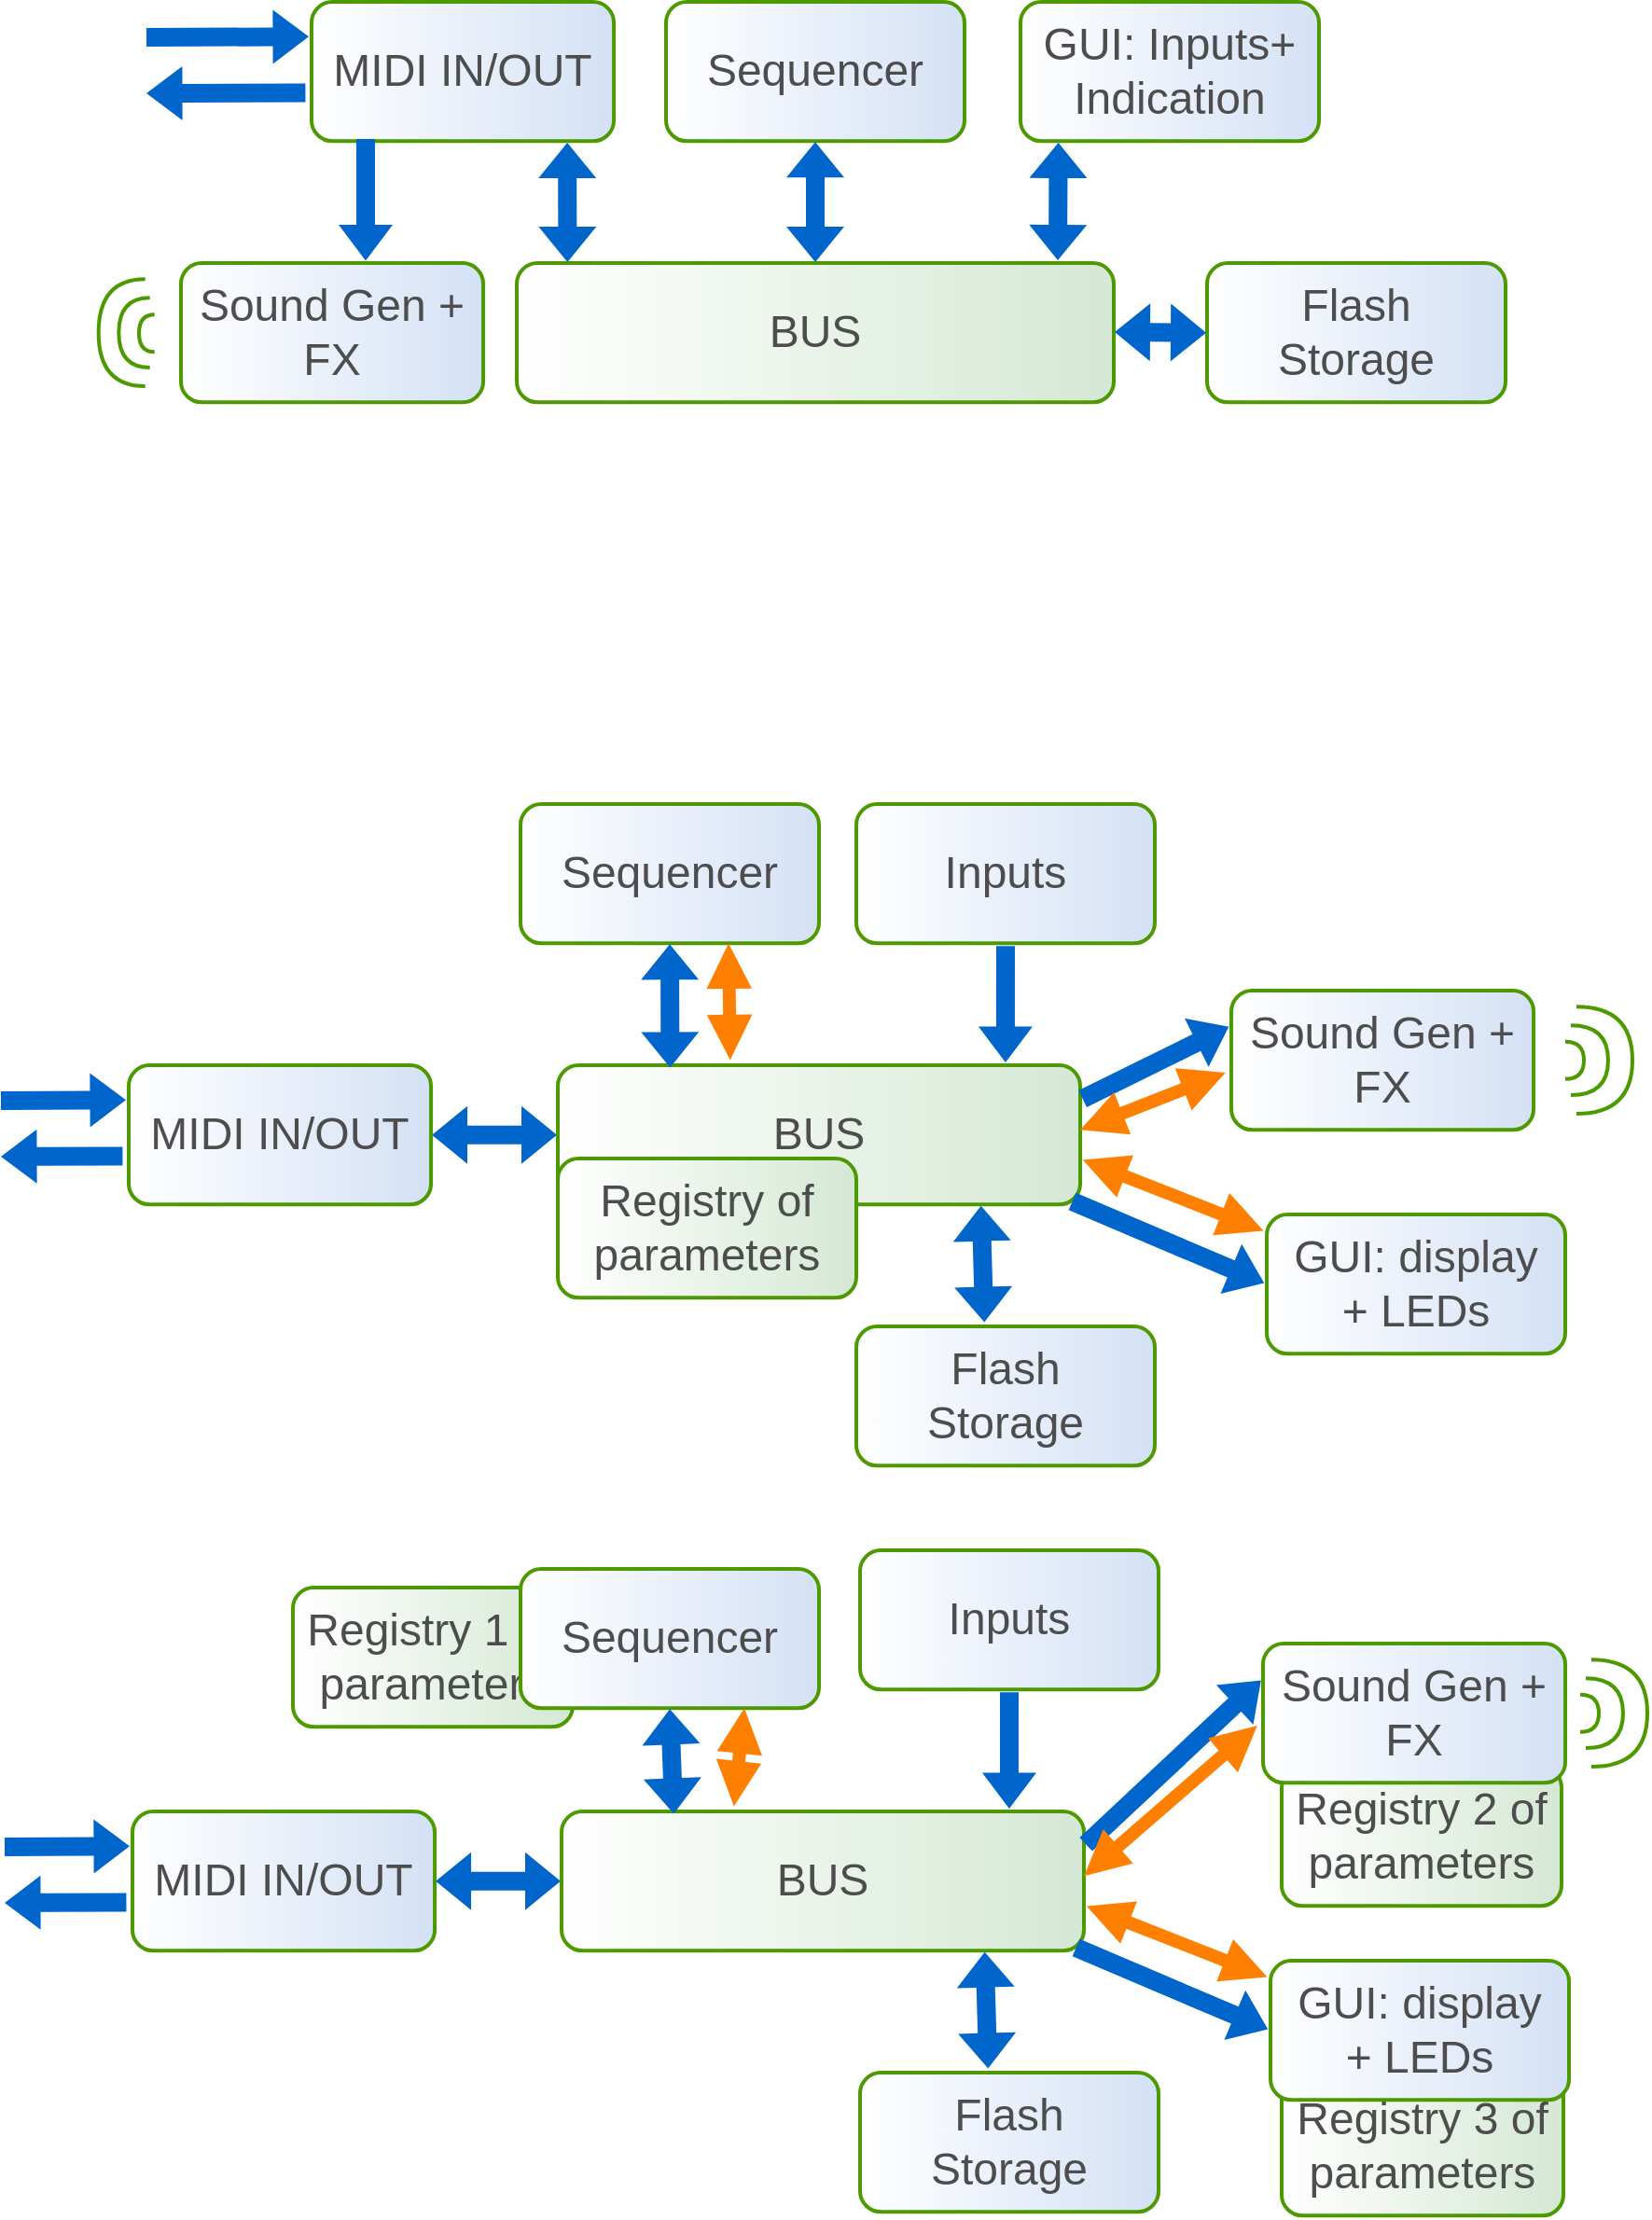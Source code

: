 <mxfile compressed="true" version="26.0.11"><diagram name="Page-1" id="eG5tvo9UgwHiR6DEYF9L"><mxGraphModel dx="954" dy="477" grid="1" gridSize="10" guides="1" tooltips="1" connect="1" arrows="1" fold="1" page="1" pageScale="1" pageWidth="1169" pageHeight="827" math="0" shadow="0"><root><mxCell id="0"/><mxCell id="1" parent="0"/><mxCell id="r1k9Vs8_axK-B9l9-zTd-73" value="Registry 1 of&lt;br&gt;parameters" style="rounded=1;whiteSpace=wrap;html=1;shadow=0;strokeWidth=2;fillColor=#D5E8D4;gradientColor=#ffffff;fontFamily=Helvetica;fontSize=24;align=center;strokeColor=#4D9900;gradientDirection=west;fontColor=#4D4D4D;" vertex="1" parent="1"><mxGeometry x="220" y="890" width="150" height="74.67" as="geometry"/></mxCell><mxCell id="r1k9Vs8_axK-B9l9-zTd-72" value="Registry 3 of&lt;br&gt;parameters" style="rounded=1;whiteSpace=wrap;html=1;shadow=0;strokeWidth=2;fillColor=#D5E8D4;gradientColor=#ffffff;fontFamily=Helvetica;fontSize=24;align=center;strokeColor=#4D9900;gradientDirection=west;fontColor=#4D4D4D;" vertex="1" parent="1"><mxGeometry x="750" y="1152" width="151" height="74.67" as="geometry"/></mxCell><mxCell id="r1k9Vs8_axK-B9l9-zTd-71" value="Registry 2 of&lt;br&gt;parameters" style="rounded=1;whiteSpace=wrap;html=1;shadow=0;strokeWidth=2;fillColor=#D5E8D4;gradientColor=#ffffff;fontFamily=Helvetica;fontSize=24;align=center;strokeColor=#4D9900;gradientDirection=west;fontColor=#4D4D4D;" vertex="1" parent="1"><mxGeometry x="750" y="986" width="150" height="74.67" as="geometry"/></mxCell><mxCell id="TZSDHcv375y_gvkYPDKj-7" value="MIDI IN/OUT" style="rounded=1;whiteSpace=wrap;html=1;shadow=0;strokeWidth=2;fillColor=#D4E1F5;gradientColor=#ffffff;fontFamily=Helvetica;fontSize=24;align=center;strokeColor=#4D9900;gradientDirection=west;fontColor=#4D4D4D;" parent="1" vertex="1"><mxGeometry x="229.996" y="40.002" width="162.036" height="74.667" as="geometry"/></mxCell><mxCell id="TZSDHcv375y_gvkYPDKj-8" value="Sound Gen + FX" style="rounded=1;whiteSpace=wrap;html=1;shadow=0;strokeWidth=2;fillColor=#D4E1F5;gradientColor=#ffffff;fontFamily=Helvetica;fontSize=24;align=center;strokeColor=#4D9900;gradientDirection=west;fontColor=#4D4D4D;" parent="1" vertex="1"><mxGeometry x="159.996" y="180" width="162.036" height="74.667" as="geometry"/></mxCell><mxCell id="TZSDHcv375y_gvkYPDKj-10" value="BUS" style="rounded=1;whiteSpace=wrap;html=1;shadow=0;strokeWidth=2;fillColor=#D5E8D4;gradientColor=#ffffff;fontFamily=Helvetica;fontSize=24;align=center;strokeColor=#4D9900;gradientDirection=west;fontColor=#4D4D4D;" parent="1" vertex="1"><mxGeometry x="340" y="180" width="320" height="74.67" as="geometry"/></mxCell><mxCell id="TZSDHcv375y_gvkYPDKj-12" value="Flash&lt;br&gt;Storage" style="rounded=1;whiteSpace=wrap;html=1;shadow=0;strokeWidth=2;fillColor=#D4E1F5;gradientColor=#ffffff;fontFamily=Helvetica;fontSize=24;align=center;strokeColor=#4D9900;gradientDirection=west;fontColor=#4D4D4D;" parent="1" vertex="1"><mxGeometry x="710" y="180" width="160" height="74.67" as="geometry"/></mxCell><mxCell id="TZSDHcv375y_gvkYPDKj-13" value="GUI: Inputs+&lt;br&gt;I&lt;span style=&quot;background-color: transparent; color: light-dark(rgb(77, 77, 77), rgb(171, 171, 171));&quot;&gt;ndication&lt;/span&gt;" style="rounded=1;whiteSpace=wrap;html=1;shadow=0;strokeWidth=2;fillColor=#D4E1F5;gradientColor=#ffffff;fontFamily=Helvetica;fontSize=24;align=center;strokeColor=#4D9900;gradientDirection=west;fontColor=#4D4D4D;" parent="1" vertex="1"><mxGeometry x="610" y="40" width="160" height="74.67" as="geometry"/></mxCell><mxCell id="Whw1uoBwT5rwK0WxoIqT-2" style="edgeStyle=none;rounded=0;html=1;shadow=0;endArrow=blockThin;endFill=1;jettySize=auto;orthogonalLoop=1;strokeWidth=3;fontFamily=Helvetica;fontSize=18;align=center;shape=flexArrow;strokeColor=none;fillColor=#0066CC;endWidth=16;endSize=5.42;width=8;sourcePerimeterSpacing=-2;dashed=1;fontColor=#4D4D4D;entryX=0;entryY=0.25;entryDx=0;entryDy=0;" parent="1" target="TZSDHcv375y_gvkYPDKj-7" edge="1"><mxGeometry relative="1" as="geometry"><mxPoint x="140" y="59" as="sourcePoint"/><mxPoint x="139.79" y="249.78" as="targetPoint"/></mxGeometry></mxCell><mxCell id="Whw1uoBwT5rwK0WxoIqT-3" style="edgeStyle=none;rounded=0;html=1;shadow=0;endArrow=blockThin;endFill=1;jettySize=auto;orthogonalLoop=1;strokeWidth=3;fontFamily=Helvetica;fontSize=18;align=center;shape=flexArrow;strokeColor=none;fillColor=#0066CC;endWidth=16;endSize=5.42;width=8;sourcePerimeterSpacing=-2;dashed=1;fontColor=#4D4D4D;exitX=-0.011;exitY=0.653;exitDx=0;exitDy=0;exitPerimeter=0;" parent="1" source="TZSDHcv375y_gvkYPDKj-7" edge="1"><mxGeometry relative="1" as="geometry"><mxPoint x="140" y="279.78" as="sourcePoint"/><mxPoint x="140" y="89" as="targetPoint"/></mxGeometry></mxCell><mxCell id="Whw1uoBwT5rwK0WxoIqT-10" style="edgeStyle=none;rounded=0;html=1;shadow=0;endArrow=blockThin;endFill=1;jettySize=auto;orthogonalLoop=1;strokeWidth=3;fontFamily=Helvetica;fontSize=18;align=center;shape=flexArrow;strokeColor=none;fillColor=#0066CC;endWidth=16;endSize=5.42;width=8;sourcePerimeterSpacing=-2;dashed=1;fontColor=#4D4D4D;exitX=0.179;exitY=0.964;exitDx=0;exitDy=0;exitPerimeter=0;entryX=0.611;entryY=0.003;entryDx=0;entryDy=0;entryPerimeter=0;" parent="1" source="TZSDHcv375y_gvkYPDKj-7" target="TZSDHcv375y_gvkYPDKj-8" edge="1"><mxGeometry relative="1" as="geometry"><mxPoint x="260" y="120" as="sourcePoint"/><mxPoint x="181" y="240" as="targetPoint"/></mxGeometry></mxCell><mxCell id="Whw1uoBwT5rwK0WxoIqT-13" value="Sequencer" style="rounded=1;whiteSpace=wrap;html=1;shadow=0;strokeWidth=2;fillColor=#D4E1F5;gradientColor=#ffffff;fontFamily=Helvetica;fontSize=24;align=center;strokeColor=#4D9900;gradientDirection=west;fontColor=#4D4D4D;" parent="1" vertex="1"><mxGeometry x="420" y="40" width="160" height="74.67" as="geometry"/></mxCell><mxCell id="r1k9Vs8_axK-B9l9-zTd-3" value="" style="shape=flexArrow;endArrow=classic;startArrow=classic;html=1;rounded=0;fillColor=#0066CC;strokeColor=none;exitX=0.846;exitY=1.004;exitDx=0;exitDy=0;exitPerimeter=0;entryX=0.085;entryY=0;entryDx=0;entryDy=0;entryPerimeter=0;" edge="1" parent="1" source="TZSDHcv375y_gvkYPDKj-7" target="TZSDHcv375y_gvkYPDKj-10"><mxGeometry width="100" height="100" relative="1" as="geometry"><mxPoint x="280" y="310" as="sourcePoint"/><mxPoint x="390" y="180" as="targetPoint"/></mxGeometry></mxCell><mxCell id="r1k9Vs8_axK-B9l9-zTd-4" value="" style="shape=flexArrow;endArrow=classic;startArrow=classic;html=1;rounded=0;fillColor=#0066CC;strokeColor=none;entryX=0.5;entryY=1;entryDx=0;entryDy=0;" edge="1" parent="1" source="TZSDHcv375y_gvkYPDKj-10" target="Whw1uoBwT5rwK0WxoIqT-13"><mxGeometry width="100" height="100" relative="1" as="geometry"><mxPoint x="490" y="130" as="sourcePoint"/><mxPoint x="370" y="140" as="targetPoint"/></mxGeometry></mxCell><mxCell id="r1k9Vs8_axK-B9l9-zTd-5" value="" style="shape=flexArrow;endArrow=classic;startArrow=classic;html=1;rounded=0;fillColor=#0066CC;strokeColor=none;exitX=0;exitY=0.5;exitDx=0;exitDy=0;" edge="1" parent="1" source="TZSDHcv375y_gvkYPDKj-12"><mxGeometry width="100" height="100" relative="1" as="geometry"><mxPoint x="460" y="360" as="sourcePoint"/><mxPoint x="660" y="217" as="targetPoint"/></mxGeometry></mxCell><mxCell id="r1k9Vs8_axK-B9l9-zTd-18" value="" style="group;rotation=-180;" vertex="1" connectable="0" parent="1"><mxGeometry x="120" y="188.67" width="30" height="57.33" as="geometry"/></mxCell><mxCell id="r1k9Vs8_axK-B9l9-zTd-6" value="" style="shape=requiredInterface;html=1;verticalLabelPosition=bottom;sketch=0;strokeWidth=2;fillColor=none;strokeColor=light-dark(#4d9900, #ededed);rotation=-180;" vertex="1" parent="r1k9Vs8_axK-B9l9-zTd-18"><mxGeometry x="17.5" y="19.0" width="8.333" height="20.0" as="geometry"/></mxCell><mxCell id="r1k9Vs8_axK-B9l9-zTd-8" value="" style="shape=requiredInterface;html=1;verticalLabelPosition=bottom;sketch=0;strokeWidth=2;fillColor=none;strokeColor=light-dark(#4d9900, #ededed);rotation=-180;" vertex="1" parent="r1k9Vs8_axK-B9l9-zTd-18"><mxGeometry x="6.667" y="10.0" width="16.667" height="37.33" as="geometry"/></mxCell><mxCell id="r1k9Vs8_axK-B9l9-zTd-9" value="" style="shape=requiredInterface;html=1;verticalLabelPosition=bottom;sketch=0;strokeWidth=2;fillColor=none;strokeColor=light-dark(#4d9900, #ededed);rotation=-180;" vertex="1" parent="r1k9Vs8_axK-B9l9-zTd-18"><mxGeometry x="-4.167" width="25" height="57.33" as="geometry"/></mxCell><mxCell id="r1k9Vs8_axK-B9l9-zTd-23" value="MIDI IN/OUT" style="rounded=1;whiteSpace=wrap;html=1;shadow=0;strokeWidth=2;fillColor=#D4E1F5;gradientColor=#ffffff;fontFamily=Helvetica;fontSize=24;align=center;strokeColor=#4D9900;gradientDirection=west;fontColor=#4D4D4D;" vertex="1" parent="1"><mxGeometry x="131.996" y="610.002" width="162.036" height="74.667" as="geometry"/></mxCell><mxCell id="r1k9Vs8_axK-B9l9-zTd-24" value="Sound Gen + FX" style="rounded=1;whiteSpace=wrap;html=1;shadow=0;strokeWidth=2;fillColor=#D4E1F5;gradientColor=#ffffff;fontFamily=Helvetica;fontSize=24;align=center;strokeColor=#4D9900;gradientDirection=west;fontColor=#4D4D4D;" vertex="1" parent="1"><mxGeometry x="723.006" y="570" width="162.036" height="74.667" as="geometry"/></mxCell><mxCell id="r1k9Vs8_axK-B9l9-zTd-25" value="BUS" style="rounded=1;whiteSpace=wrap;html=1;shadow=0;strokeWidth=2;fillColor=#D5E8D4;gradientColor=#ffffff;fontFamily=Helvetica;fontSize=24;align=center;strokeColor=#4D9900;gradientDirection=west;fontColor=#4D4D4D;" vertex="1" parent="1"><mxGeometry x="362" y="610" width="280" height="74.67" as="geometry"/></mxCell><mxCell id="r1k9Vs8_axK-B9l9-zTd-26" value="Flash&lt;br&gt;Storage" style="rounded=1;whiteSpace=wrap;html=1;shadow=0;strokeWidth=2;fillColor=#D4E1F5;gradientColor=#ffffff;fontFamily=Helvetica;fontSize=24;align=center;strokeColor=#4D9900;gradientDirection=west;fontColor=#4D4D4D;" vertex="1" parent="1"><mxGeometry x="522" y="750" width="160" height="74.67" as="geometry"/></mxCell><mxCell id="r1k9Vs8_axK-B9l9-zTd-27" value="GUI: display &lt;br&gt;+ LEDs" style="rounded=1;whiteSpace=wrap;html=1;shadow=0;strokeWidth=2;fillColor=#D4E1F5;gradientColor=#ffffff;fontFamily=Helvetica;fontSize=24;align=center;strokeColor=#4D9900;gradientDirection=west;fontColor=#4D4D4D;" vertex="1" parent="1"><mxGeometry x="742" y="690" width="160" height="74.67" as="geometry"/></mxCell><mxCell id="r1k9Vs8_axK-B9l9-zTd-28" style="edgeStyle=none;rounded=0;html=1;shadow=0;endArrow=blockThin;endFill=1;jettySize=auto;orthogonalLoop=1;strokeWidth=3;fontFamily=Helvetica;fontSize=18;align=center;shape=flexArrow;strokeColor=none;fillColor=#0066CC;endWidth=16;endSize=5.42;width=8;sourcePerimeterSpacing=-2;dashed=1;fontColor=#4D4D4D;entryX=0;entryY=0.25;entryDx=0;entryDy=0;" edge="1" parent="1" target="r1k9Vs8_axK-B9l9-zTd-23"><mxGeometry relative="1" as="geometry"><mxPoint x="62" y="629" as="sourcePoint"/><mxPoint x="141.79" y="679.78" as="targetPoint"/></mxGeometry></mxCell><mxCell id="r1k9Vs8_axK-B9l9-zTd-29" style="edgeStyle=none;rounded=0;html=1;shadow=0;endArrow=blockThin;endFill=1;jettySize=auto;orthogonalLoop=1;strokeWidth=3;fontFamily=Helvetica;fontSize=18;align=center;shape=flexArrow;strokeColor=none;fillColor=#0066CC;endWidth=16;endSize=5.42;width=8;sourcePerimeterSpacing=-2;dashed=1;fontColor=#4D4D4D;exitX=-0.011;exitY=0.653;exitDx=0;exitDy=0;exitPerimeter=0;" edge="1" parent="1" source="r1k9Vs8_axK-B9l9-zTd-23"><mxGeometry relative="1" as="geometry"><mxPoint x="142" y="709.78" as="sourcePoint"/><mxPoint x="62" y="659" as="targetPoint"/></mxGeometry></mxCell><mxCell id="r1k9Vs8_axK-B9l9-zTd-30" style="edgeStyle=none;rounded=0;html=1;shadow=0;endArrow=blockThin;endFill=1;jettySize=auto;orthogonalLoop=1;strokeWidth=3;fontFamily=Helvetica;fontSize=18;align=center;shape=flexArrow;strokeColor=none;fillColor=#0066CC;endWidth=16;endSize=5.42;width=8;sourcePerimeterSpacing=-2;dashed=1;fontColor=#4D4D4D;entryX=0;entryY=0.25;entryDx=0;entryDy=0;exitX=1;exitY=0.25;exitDx=0;exitDy=0;" edge="1" parent="1" source="r1k9Vs8_axK-B9l9-zTd-25" target="r1k9Vs8_axK-B9l9-zTd-24"><mxGeometry relative="1" as="geometry"><mxPoint x="522" y="638" as="sourcePoint"/><mxPoint x="562" y="637.35" as="targetPoint"/></mxGeometry></mxCell><mxCell id="r1k9Vs8_axK-B9l9-zTd-31" value="Sequencer" style="rounded=1;whiteSpace=wrap;html=1;shadow=0;strokeWidth=2;fillColor=#D4E1F5;gradientColor=#ffffff;fontFamily=Helvetica;fontSize=24;align=center;strokeColor=#4D9900;gradientDirection=west;fontColor=#4D4D4D;" vertex="1" parent="1"><mxGeometry x="342" y="470" width="160" height="74.67" as="geometry"/></mxCell><mxCell id="r1k9Vs8_axK-B9l9-zTd-32" value="Inputs" style="rounded=1;whiteSpace=wrap;html=1;shadow=0;strokeWidth=2;fillColor=#D4E1F5;gradientColor=#ffffff;fontFamily=Helvetica;fontSize=24;align=center;strokeColor=#4D9900;gradientDirection=west;fontColor=#4D4D4D;" vertex="1" parent="1"><mxGeometry x="522" y="470" width="160" height="74.67" as="geometry"/></mxCell><mxCell id="r1k9Vs8_axK-B9l9-zTd-33" style="edgeStyle=none;rounded=0;html=1;shadow=0;endArrow=blockThin;endFill=1;jettySize=auto;orthogonalLoop=1;strokeWidth=3;fontFamily=Helvetica;fontSize=18;align=center;shape=flexArrow;strokeColor=none;fillColor=#0066CC;endWidth=16;endSize=5.42;width=8;sourcePerimeterSpacing=-2;dashed=1;fontColor=#4D4D4D;entryX=0.857;entryY=0;entryDx=0;entryDy=0;entryPerimeter=0;exitX=0.5;exitY=1;exitDx=0;exitDy=0;" edge="1" parent="1" source="r1k9Vs8_axK-B9l9-zTd-32" target="r1k9Vs8_axK-B9l9-zTd-25"><mxGeometry relative="1" as="geometry"><mxPoint x="662" y="560" as="sourcePoint"/><mxPoint x="662" y="570" as="targetPoint"/></mxGeometry></mxCell><mxCell id="r1k9Vs8_axK-B9l9-zTd-34" value="" style="shape=flexArrow;endArrow=classic;startArrow=classic;html=1;rounded=0;fillColor=#0066CC;strokeColor=none;entryX=0;entryY=0.5;entryDx=0;entryDy=0;exitX=1;exitY=0.5;exitDx=0;exitDy=0;" edge="1" parent="1" source="r1k9Vs8_axK-B9l9-zTd-23" target="r1k9Vs8_axK-B9l9-zTd-25"><mxGeometry width="100" height="100" relative="1" as="geometry"><mxPoint x="282" y="740" as="sourcePoint"/><mxPoint x="342" y="730" as="targetPoint"/></mxGeometry></mxCell><mxCell id="r1k9Vs8_axK-B9l9-zTd-35" value="" style="shape=flexArrow;endArrow=classic;startArrow=classic;html=1;rounded=0;fillColor=#0066CC;strokeColor=none;entryX=0.5;entryY=1;entryDx=0;entryDy=0;exitX=0.215;exitY=0.023;exitDx=0;exitDy=0;exitPerimeter=0;" edge="1" parent="1" source="r1k9Vs8_axK-B9l9-zTd-25" target="r1k9Vs8_axK-B9l9-zTd-31"><mxGeometry width="100" height="100" relative="1" as="geometry"><mxPoint x="492" y="560" as="sourcePoint"/><mxPoint x="372" y="570" as="targetPoint"/></mxGeometry></mxCell><mxCell id="r1k9Vs8_axK-B9l9-zTd-36" value="" style="shape=flexArrow;endArrow=classic;startArrow=classic;html=1;rounded=0;fillColor=#0066CC;strokeColor=none;exitX=0.429;exitY=-0.023;exitDx=0;exitDy=0;entryX=0.81;entryY=1.002;entryDx=0;entryDy=0;entryPerimeter=0;exitPerimeter=0;" edge="1" parent="1" source="r1k9Vs8_axK-B9l9-zTd-26" target="r1k9Vs8_axK-B9l9-zTd-25"><mxGeometry width="100" height="100" relative="1" as="geometry"><mxPoint x="462" y="790" as="sourcePoint"/><mxPoint x="462" y="730" as="targetPoint"/></mxGeometry></mxCell><mxCell id="r1k9Vs8_axK-B9l9-zTd-37" value="Registry of&lt;br&gt;parameters" style="rounded=1;whiteSpace=wrap;html=1;shadow=0;strokeWidth=2;fillColor=#D5E8D4;gradientColor=#ffffff;fontFamily=Helvetica;fontSize=24;align=center;strokeColor=#4D9900;gradientDirection=west;fontColor=#4D4D4D;" vertex="1" parent="1"><mxGeometry x="362" y="660" width="160" height="74.67" as="geometry"/></mxCell><mxCell id="r1k9Vs8_axK-B9l9-zTd-38" style="edgeStyle=none;rounded=0;html=1;shadow=0;endArrow=blockThin;endFill=1;jettySize=auto;orthogonalLoop=1;strokeWidth=3;fontFamily=Helvetica;fontSize=18;align=center;shape=flexArrow;strokeColor=none;fillColor=#0066CC;endWidth=16;endSize=5.42;width=8;sourcePerimeterSpacing=-2;dashed=1;fontColor=#4D4D4D;entryX=0;entryY=0.5;entryDx=0;entryDy=0;exitX=0.98;exitY=0.97;exitDx=0;exitDy=0;exitPerimeter=0;" edge="1" parent="1" source="r1k9Vs8_axK-B9l9-zTd-25" target="r1k9Vs8_axK-B9l9-zTd-27"><mxGeometry relative="1" as="geometry"><mxPoint x="632" y="680" as="sourcePoint"/><mxPoint x="632" y="740" as="targetPoint"/></mxGeometry></mxCell><mxCell id="r1k9Vs8_axK-B9l9-zTd-40" value="" style="group" vertex="1" connectable="0" parent="1"><mxGeometry x="902" y="578.67" width="36" height="57.33" as="geometry"/></mxCell><mxCell id="r1k9Vs8_axK-B9l9-zTd-41" value="" style="shape=requiredInterface;html=1;verticalLabelPosition=bottom;sketch=0;strokeWidth=2;fillColor=none;strokeColor=light-dark(#4d9900, #ededed);" vertex="1" parent="r1k9Vs8_axK-B9l9-zTd-40"><mxGeometry y="18.66" width="10" height="20" as="geometry"/></mxCell><mxCell id="r1k9Vs8_axK-B9l9-zTd-42" value="" style="shape=requiredInterface;html=1;verticalLabelPosition=bottom;sketch=0;strokeWidth=2;fillColor=none;strokeColor=light-dark(#4d9900, #ededed);" vertex="1" parent="r1k9Vs8_axK-B9l9-zTd-40"><mxGeometry x="3" y="9.99" width="20" height="37.33" as="geometry"/></mxCell><mxCell id="r1k9Vs8_axK-B9l9-zTd-43" value="" style="shape=requiredInterface;html=1;verticalLabelPosition=bottom;sketch=0;strokeWidth=2;fillColor=none;strokeColor=light-dark(#4d9900, #ededed);" vertex="1" parent="r1k9Vs8_axK-B9l9-zTd-40"><mxGeometry x="6" width="30" height="57.33" as="geometry"/></mxCell><mxCell id="r1k9Vs8_axK-B9l9-zTd-44" value="" style="endArrow=block;startArrow=block;html=1;rounded=0;exitX=-0.011;exitY=0.117;exitDx=0;exitDy=0;strokeColor=#FF8000;strokeWidth=7;startFill=1;endFill=1;entryX=1.005;entryY=0.679;entryDx=0;entryDy=0;entryPerimeter=0;exitPerimeter=0;" edge="1" parent="1" source="r1k9Vs8_axK-B9l9-zTd-27" target="r1k9Vs8_axK-B9l9-zTd-25"><mxGeometry width="50" height="50" relative="1" as="geometry"><mxPoint x="885" y="765" as="sourcePoint"/><mxPoint x="938" y="700" as="targetPoint"/></mxGeometry></mxCell><mxCell id="r1k9Vs8_axK-B9l9-zTd-45" value="" style="endArrow=block;startArrow=block;html=1;rounded=0;exitX=0.33;exitY=-0.037;exitDx=0;exitDy=0;strokeColor=#FF8000;strokeWidth=7;startFill=1;endFill=1;entryX=1.005;entryY=0.679;entryDx=0;entryDy=0;entryPerimeter=0;exitPerimeter=0;" edge="1" parent="1" source="r1k9Vs8_axK-B9l9-zTd-25"><mxGeometry width="50" height="50" relative="1" as="geometry"><mxPoint x="550.5" y="582.67" as="sourcePoint"/><mxPoint x="453.5" y="544.67" as="targetPoint"/></mxGeometry></mxCell><mxCell id="r1k9Vs8_axK-B9l9-zTd-46" value="" style="endArrow=block;startArrow=block;html=1;rounded=0;exitX=-0.019;exitY=0.589;exitDx=0;exitDy=0;strokeColor=#FF8000;strokeWidth=7;startFill=1;endFill=1;entryX=1.005;entryY=0.679;entryDx=0;entryDy=0;entryPerimeter=0;exitPerimeter=0;" edge="1" parent="1" source="r1k9Vs8_axK-B9l9-zTd-24"><mxGeometry width="50" height="50" relative="1" as="geometry"><mxPoint x="739" y="682.67" as="sourcePoint"/><mxPoint x="642" y="644.67" as="targetPoint"/></mxGeometry></mxCell><mxCell id="r1k9Vs8_axK-B9l9-zTd-47" value="MIDI IN/OUT" style="rounded=1;whiteSpace=wrap;html=1;shadow=0;strokeWidth=2;fillColor=#D4E1F5;gradientColor=#ffffff;fontFamily=Helvetica;fontSize=24;align=center;strokeColor=#4D9900;gradientDirection=west;fontColor=#4D4D4D;" vertex="1" parent="1"><mxGeometry x="133.996" y="1010.002" width="162.036" height="74.667" as="geometry"/></mxCell><mxCell id="r1k9Vs8_axK-B9l9-zTd-48" value="Sound Gen + FX" style="rounded=1;whiteSpace=wrap;html=1;shadow=0;strokeWidth=2;fillColor=#D4E1F5;gradientColor=#ffffff;fontFamily=Helvetica;fontSize=24;align=center;strokeColor=#4D9900;gradientDirection=west;fontColor=#4D4D4D;" vertex="1" parent="1"><mxGeometry x="739.996" y="920" width="162.036" height="74.667" as="geometry"/></mxCell><mxCell id="r1k9Vs8_axK-B9l9-zTd-49" value="BUS" style="rounded=1;whiteSpace=wrap;html=1;shadow=0;strokeWidth=2;fillColor=#D5E8D4;gradientColor=#ffffff;fontFamily=Helvetica;fontSize=24;align=center;strokeColor=#4D9900;gradientDirection=west;fontColor=#4D4D4D;" vertex="1" parent="1"><mxGeometry x="364" y="1010" width="280" height="74.67" as="geometry"/></mxCell><mxCell id="r1k9Vs8_axK-B9l9-zTd-50" value="Flash&lt;br&gt;Storage" style="rounded=1;whiteSpace=wrap;html=1;shadow=0;strokeWidth=2;fillColor=#D4E1F5;gradientColor=#ffffff;fontFamily=Helvetica;fontSize=24;align=center;strokeColor=#4D9900;gradientDirection=west;fontColor=#4D4D4D;" vertex="1" parent="1"><mxGeometry x="524" y="1150" width="160" height="74.67" as="geometry"/></mxCell><mxCell id="r1k9Vs8_axK-B9l9-zTd-51" value="GUI: display &lt;br&gt;+ LEDs" style="rounded=1;whiteSpace=wrap;html=1;shadow=0;strokeWidth=2;fillColor=#D4E1F5;gradientColor=#ffffff;fontFamily=Helvetica;fontSize=24;align=center;strokeColor=#4D9900;gradientDirection=west;fontColor=#4D4D4D;" vertex="1" parent="1"><mxGeometry x="744" y="1090" width="160" height="74.67" as="geometry"/></mxCell><mxCell id="r1k9Vs8_axK-B9l9-zTd-52" style="edgeStyle=none;rounded=0;html=1;shadow=0;endArrow=blockThin;endFill=1;jettySize=auto;orthogonalLoop=1;strokeWidth=3;fontFamily=Helvetica;fontSize=18;align=center;shape=flexArrow;strokeColor=none;fillColor=#0066CC;endWidth=16;endSize=5.42;width=8;sourcePerimeterSpacing=-2;dashed=1;fontColor=#4D4D4D;entryX=0;entryY=0.25;entryDx=0;entryDy=0;" edge="1" parent="1" target="r1k9Vs8_axK-B9l9-zTd-47"><mxGeometry relative="1" as="geometry"><mxPoint x="64" y="1029" as="sourcePoint"/><mxPoint x="143.79" y="1079.78" as="targetPoint"/></mxGeometry></mxCell><mxCell id="r1k9Vs8_axK-B9l9-zTd-53" style="edgeStyle=none;rounded=0;html=1;shadow=0;endArrow=blockThin;endFill=1;jettySize=auto;orthogonalLoop=1;strokeWidth=3;fontFamily=Helvetica;fontSize=18;align=center;shape=flexArrow;strokeColor=none;fillColor=#0066CC;endWidth=16;endSize=5.42;width=8;sourcePerimeterSpacing=-2;dashed=1;fontColor=#4D4D4D;exitX=-0.011;exitY=0.653;exitDx=0;exitDy=0;exitPerimeter=0;" edge="1" parent="1" source="r1k9Vs8_axK-B9l9-zTd-47"><mxGeometry relative="1" as="geometry"><mxPoint x="144" y="1109.78" as="sourcePoint"/><mxPoint x="64" y="1059" as="targetPoint"/></mxGeometry></mxCell><mxCell id="r1k9Vs8_axK-B9l9-zTd-54" style="edgeStyle=none;rounded=0;html=1;shadow=0;endArrow=blockThin;endFill=1;jettySize=auto;orthogonalLoop=1;strokeWidth=3;fontFamily=Helvetica;fontSize=18;align=center;shape=flexArrow;strokeColor=none;fillColor=#0066CC;endWidth=16;endSize=5.42;width=8;sourcePerimeterSpacing=-2;dashed=1;fontColor=#4D4D4D;entryX=0;entryY=0.25;entryDx=0;entryDy=0;exitX=1;exitY=0.25;exitDx=0;exitDy=0;" edge="1" parent="1" source="r1k9Vs8_axK-B9l9-zTd-49" target="r1k9Vs8_axK-B9l9-zTd-48"><mxGeometry relative="1" as="geometry"><mxPoint x="524" y="1038" as="sourcePoint"/><mxPoint x="564" y="1037.35" as="targetPoint"/></mxGeometry></mxCell><mxCell id="r1k9Vs8_axK-B9l9-zTd-55" value="Sequencer" style="rounded=1;whiteSpace=wrap;html=1;shadow=0;strokeWidth=2;fillColor=#D4E1F5;gradientColor=#ffffff;fontFamily=Helvetica;fontSize=24;align=center;strokeColor=#4D9900;gradientDirection=west;fontColor=#4D4D4D;" vertex="1" parent="1"><mxGeometry x="342" y="880" width="160" height="74.67" as="geometry"/></mxCell><mxCell id="r1k9Vs8_axK-B9l9-zTd-56" value="Inputs" style="rounded=1;whiteSpace=wrap;html=1;shadow=0;strokeWidth=2;fillColor=#D4E1F5;gradientColor=#ffffff;fontFamily=Helvetica;fontSize=24;align=center;strokeColor=#4D9900;gradientDirection=west;fontColor=#4D4D4D;" vertex="1" parent="1"><mxGeometry x="524" y="870" width="160" height="74.67" as="geometry"/></mxCell><mxCell id="r1k9Vs8_axK-B9l9-zTd-57" style="edgeStyle=none;rounded=0;html=1;shadow=0;endArrow=blockThin;endFill=1;jettySize=auto;orthogonalLoop=1;strokeWidth=3;fontFamily=Helvetica;fontSize=18;align=center;shape=flexArrow;strokeColor=none;fillColor=#0066CC;endWidth=16;endSize=5.42;width=8;sourcePerimeterSpacing=-2;dashed=1;fontColor=#4D4D4D;entryX=0.857;entryY=0;entryDx=0;entryDy=0;entryPerimeter=0;exitX=0.5;exitY=1;exitDx=0;exitDy=0;" edge="1" parent="1" source="r1k9Vs8_axK-B9l9-zTd-56" target="r1k9Vs8_axK-B9l9-zTd-49"><mxGeometry relative="1" as="geometry"><mxPoint x="664" y="960" as="sourcePoint"/><mxPoint x="664" y="970" as="targetPoint"/></mxGeometry></mxCell><mxCell id="r1k9Vs8_axK-B9l9-zTd-58" value="" style="shape=flexArrow;endArrow=classic;startArrow=classic;html=1;rounded=0;fillColor=#0066CC;strokeColor=none;entryX=0;entryY=0.5;entryDx=0;entryDy=0;exitX=1;exitY=0.5;exitDx=0;exitDy=0;" edge="1" parent="1" source="r1k9Vs8_axK-B9l9-zTd-47" target="r1k9Vs8_axK-B9l9-zTd-49"><mxGeometry width="100" height="100" relative="1" as="geometry"><mxPoint x="284" y="1140" as="sourcePoint"/><mxPoint x="344" y="1130" as="targetPoint"/></mxGeometry></mxCell><mxCell id="r1k9Vs8_axK-B9l9-zTd-59" value="" style="shape=flexArrow;endArrow=classic;startArrow=classic;html=1;rounded=0;fillColor=#0066CC;strokeColor=none;entryX=0.5;entryY=1;entryDx=0;entryDy=0;exitX=0.215;exitY=0.023;exitDx=0;exitDy=0;exitPerimeter=0;" edge="1" parent="1" source="r1k9Vs8_axK-B9l9-zTd-49" target="r1k9Vs8_axK-B9l9-zTd-55"><mxGeometry width="100" height="100" relative="1" as="geometry"><mxPoint x="494" y="960" as="sourcePoint"/><mxPoint x="374" y="970" as="targetPoint"/></mxGeometry></mxCell><mxCell id="r1k9Vs8_axK-B9l9-zTd-60" value="" style="shape=flexArrow;endArrow=classic;startArrow=classic;html=1;rounded=0;fillColor=#0066CC;strokeColor=none;exitX=0.429;exitY=-0.023;exitDx=0;exitDy=0;entryX=0.81;entryY=1.002;entryDx=0;entryDy=0;entryPerimeter=0;exitPerimeter=0;" edge="1" parent="1" source="r1k9Vs8_axK-B9l9-zTd-50" target="r1k9Vs8_axK-B9l9-zTd-49"><mxGeometry width="100" height="100" relative="1" as="geometry"><mxPoint x="464" y="1190" as="sourcePoint"/><mxPoint x="464" y="1130" as="targetPoint"/></mxGeometry></mxCell><mxCell id="r1k9Vs8_axK-B9l9-zTd-62" style="edgeStyle=none;rounded=0;html=1;shadow=0;endArrow=blockThin;endFill=1;jettySize=auto;orthogonalLoop=1;strokeWidth=3;fontFamily=Helvetica;fontSize=18;align=center;shape=flexArrow;strokeColor=none;fillColor=#0066CC;endWidth=16;endSize=5.42;width=8;sourcePerimeterSpacing=-2;dashed=1;fontColor=#4D4D4D;entryX=0;entryY=0.5;entryDx=0;entryDy=0;exitX=0.98;exitY=0.97;exitDx=0;exitDy=0;exitPerimeter=0;" edge="1" parent="1" source="r1k9Vs8_axK-B9l9-zTd-49" target="r1k9Vs8_axK-B9l9-zTd-51"><mxGeometry relative="1" as="geometry"><mxPoint x="634" y="1080" as="sourcePoint"/><mxPoint x="634" y="1140" as="targetPoint"/></mxGeometry></mxCell><mxCell id="r1k9Vs8_axK-B9l9-zTd-64" value="" style="group" vertex="1" connectable="0" parent="1"><mxGeometry x="910" y="928.67" width="36" height="57.33" as="geometry"/></mxCell><mxCell id="r1k9Vs8_axK-B9l9-zTd-65" value="" style="shape=requiredInterface;html=1;verticalLabelPosition=bottom;sketch=0;strokeWidth=2;fillColor=none;strokeColor=light-dark(#4d9900, #ededed);" vertex="1" parent="r1k9Vs8_axK-B9l9-zTd-64"><mxGeometry y="18.66" width="10" height="20" as="geometry"/></mxCell><mxCell id="r1k9Vs8_axK-B9l9-zTd-66" value="" style="shape=requiredInterface;html=1;verticalLabelPosition=bottom;sketch=0;strokeWidth=2;fillColor=none;strokeColor=light-dark(#4d9900, #ededed);" vertex="1" parent="r1k9Vs8_axK-B9l9-zTd-64"><mxGeometry x="3" y="9.99" width="20" height="37.33" as="geometry"/></mxCell><mxCell id="r1k9Vs8_axK-B9l9-zTd-67" value="" style="shape=requiredInterface;html=1;verticalLabelPosition=bottom;sketch=0;strokeWidth=2;fillColor=none;strokeColor=light-dark(#4d9900, #ededed);" vertex="1" parent="r1k9Vs8_axK-B9l9-zTd-64"><mxGeometry x="6" width="30" height="57.33" as="geometry"/></mxCell><mxCell id="r1k9Vs8_axK-B9l9-zTd-68" value="" style="endArrow=block;startArrow=block;html=1;rounded=0;exitX=-0.011;exitY=0.117;exitDx=0;exitDy=0;strokeColor=#FF8000;strokeWidth=7;startFill=1;endFill=1;entryX=1.005;entryY=0.679;entryDx=0;entryDy=0;entryPerimeter=0;exitPerimeter=0;" edge="1" parent="1" source="r1k9Vs8_axK-B9l9-zTd-51" target="r1k9Vs8_axK-B9l9-zTd-49"><mxGeometry width="50" height="50" relative="1" as="geometry"><mxPoint x="887" y="1165" as="sourcePoint"/><mxPoint x="940" y="1100" as="targetPoint"/></mxGeometry></mxCell><mxCell id="r1k9Vs8_axK-B9l9-zTd-69" value="" style="endArrow=block;startArrow=block;html=1;rounded=0;exitX=0.33;exitY=-0.037;exitDx=0;exitDy=0;strokeColor=#FF8000;strokeWidth=7;startFill=1;endFill=1;entryX=0.75;entryY=1;entryDx=0;entryDy=0;exitPerimeter=0;" edge="1" parent="1" source="r1k9Vs8_axK-B9l9-zTd-49" target="r1k9Vs8_axK-B9l9-zTd-55"><mxGeometry width="50" height="50" relative="1" as="geometry"><mxPoint x="552.5" y="982.67" as="sourcePoint"/><mxPoint x="455.5" y="944.67" as="targetPoint"/></mxGeometry></mxCell><mxCell id="r1k9Vs8_axK-B9l9-zTd-70" value="" style="endArrow=block;startArrow=block;html=1;rounded=0;exitX=-0.019;exitY=0.589;exitDx=0;exitDy=0;strokeColor=#FF8000;strokeWidth=7;startFill=1;endFill=1;entryX=1.005;entryY=0.679;entryDx=0;entryDy=0;entryPerimeter=0;exitPerimeter=0;" edge="1" parent="1" source="r1k9Vs8_axK-B9l9-zTd-48"><mxGeometry width="50" height="50" relative="1" as="geometry"><mxPoint x="741" y="1082.67" as="sourcePoint"/><mxPoint x="644" y="1044.67" as="targetPoint"/></mxGeometry></mxCell><mxCell id="r1k9Vs8_axK-B9l9-zTd-75" value="" style="shape=flexArrow;endArrow=classic;startArrow=classic;html=1;rounded=0;fillColor=#0066CC;strokeColor=none;exitX=0.127;exitY=1.004;exitDx=0;exitDy=0;exitPerimeter=0;" edge="1" parent="1" source="TZSDHcv375y_gvkYPDKj-13"><mxGeometry width="100" height="100" relative="1" as="geometry"><mxPoint x="700" y="140" as="sourcePoint"/><mxPoint x="630" y="179" as="targetPoint"/></mxGeometry></mxCell></root></mxGraphModel></diagram></mxfile>